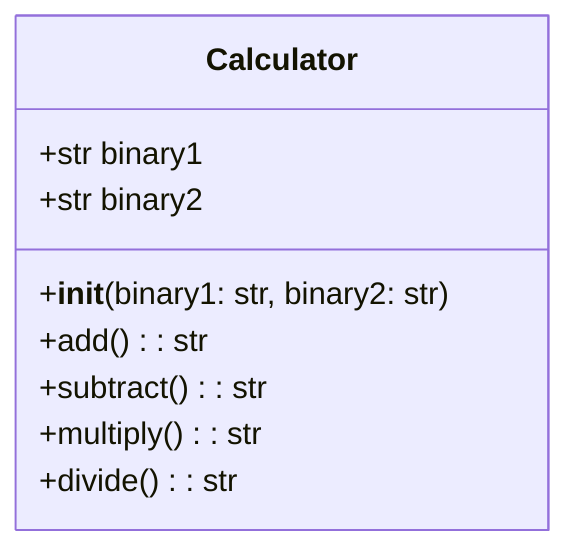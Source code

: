 classDiagram
        class Calculator{
            +str binary1
            +str binary2
            +__init__(binary1: str, binary2: str)
            +add(): str
            +subtract(): str
            +multiply(): str
            +divide(): str
        }